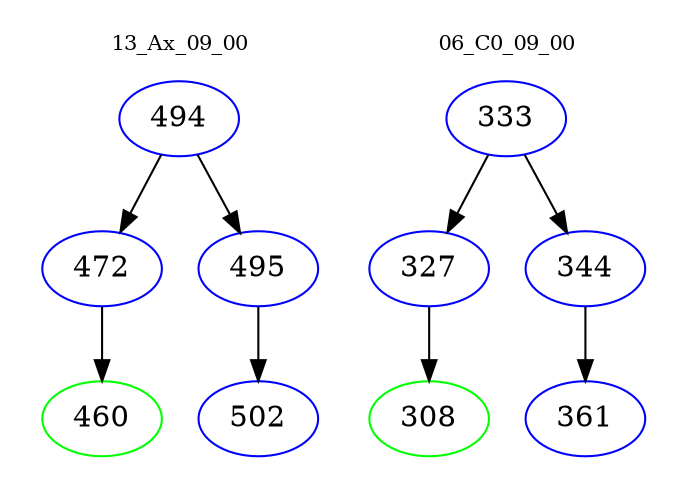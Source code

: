 digraph{
subgraph cluster_0 {
color = white
label = "13_Ax_09_00";
fontsize=10;
T0_494 [label="494", color="blue"]
T0_494 -> T0_472 [color="black"]
T0_472 [label="472", color="blue"]
T0_472 -> T0_460 [color="black"]
T0_460 [label="460", color="green"]
T0_494 -> T0_495 [color="black"]
T0_495 [label="495", color="blue"]
T0_495 -> T0_502 [color="black"]
T0_502 [label="502", color="blue"]
}
subgraph cluster_1 {
color = white
label = "06_C0_09_00";
fontsize=10;
T1_333 [label="333", color="blue"]
T1_333 -> T1_327 [color="black"]
T1_327 [label="327", color="blue"]
T1_327 -> T1_308 [color="black"]
T1_308 [label="308", color="green"]
T1_333 -> T1_344 [color="black"]
T1_344 [label="344", color="blue"]
T1_344 -> T1_361 [color="black"]
T1_361 [label="361", color="blue"]
}
}
